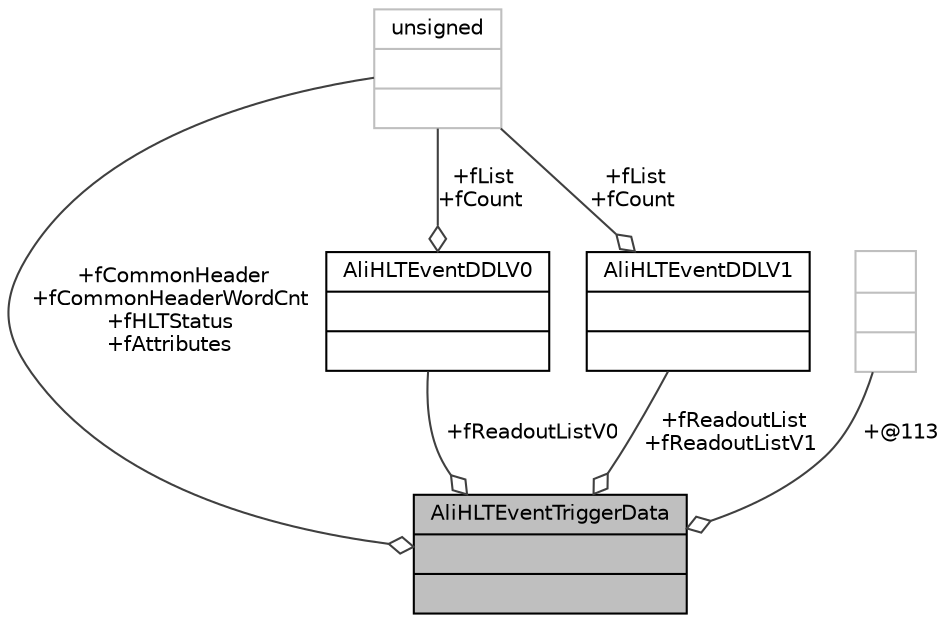 digraph "AliHLTEventTriggerData"
{
 // INTERACTIVE_SVG=YES
  bgcolor="transparent";
  edge [fontname="Helvetica",fontsize="10",labelfontname="Helvetica",labelfontsize="10"];
  node [fontname="Helvetica",fontsize="10",shape=record];
  Node1 [label="{AliHLTEventTriggerData\n||}",height=0.2,width=0.4,color="black", fillcolor="grey75", style="filled" fontcolor="black"];
  Node2 -> Node1 [color="grey25",fontsize="10",style="solid",label=" +fReadoutListV0" ,arrowhead="odiamond",fontname="Helvetica"];
  Node2 [label="{AliHLTEventDDLV0\n||}",height=0.2,width=0.4,color="black",URL="$d2/d7b/structAliHLTEventDDLV0.html"];
  Node3 -> Node2 [color="grey25",fontsize="10",style="solid",label=" +fList\n+fCount" ,arrowhead="odiamond",fontname="Helvetica"];
  Node3 [label="{unsigned\n||}",height=0.2,width=0.4,color="grey75"];
  Node4 -> Node1 [color="grey25",fontsize="10",style="solid",label=" +fReadoutList\n+fReadoutListV1" ,arrowhead="odiamond",fontname="Helvetica"];
  Node4 [label="{AliHLTEventDDLV1\n||}",height=0.2,width=0.4,color="black",URL="$de/dd6/structAliHLTEventDDLV1.html"];
  Node3 -> Node4 [color="grey25",fontsize="10",style="solid",label=" +fList\n+fCount" ,arrowhead="odiamond",fontname="Helvetica"];
  Node5 -> Node1 [color="grey25",fontsize="10",style="solid",label=" +@113" ,arrowhead="odiamond",fontname="Helvetica"];
  Node5 [label="{\n||}",height=0.2,width=0.4,color="grey75"];
  Node3 -> Node1 [color="grey25",fontsize="10",style="solid",label=" +fCommonHeader\n+fCommonHeaderWordCnt\n+fHLTStatus\n+fAttributes" ,arrowhead="odiamond",fontname="Helvetica"];
}
